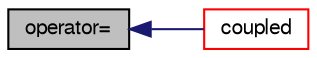 digraph "operator="
{
  bgcolor="transparent";
  edge [fontname="FreeSans",fontsize="10",labelfontname="FreeSans",labelfontsize="10"];
  node [fontname="FreeSans",fontsize="10",shape=record];
  rankdir="LR";
  Node12864 [label="operator=",height=0.2,width=0.4,color="black", fillcolor="grey75", style="filled", fontcolor="black"];
  Node12864 -> Node12865 [dir="back",color="midnightblue",fontsize="10",style="solid",fontname="FreeSans"];
  Node12865 [label="coupled",height=0.2,width=0.4,color="red",URL="$a22426.html#a39c01db0e66d00fe0621a0c7e5fc4ead",tooltip="Return true if this patch field is coupled. "];
}
